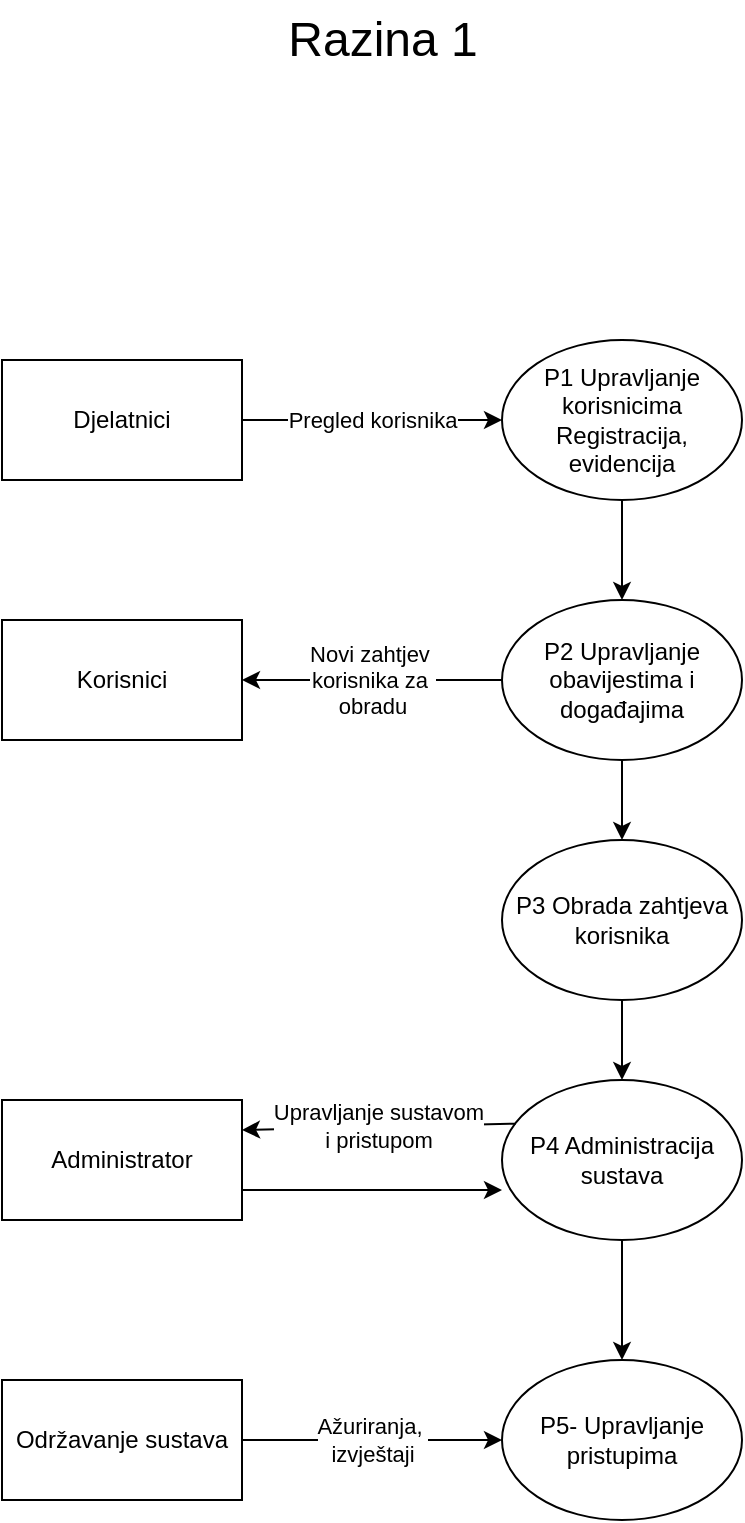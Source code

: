 <mxfile version="27.0.6">
  <diagram name="Page-1" id="gHisyUy7ZCf-vVVptvik">
    <mxGraphModel dx="1042" dy="535" grid="1" gridSize="10" guides="1" tooltips="1" connect="1" arrows="1" fold="1" page="1" pageScale="1" pageWidth="827" pageHeight="1169" math="0" shadow="0">
      <root>
        <mxCell id="0" />
        <mxCell id="1" parent="0" />
        <mxCell id="fL2wDbXfGzQ_zxDoyWhO-1" value="&lt;font style=&quot;font-size: 24px;&quot;&gt;Razina 1&lt;/font&gt;" style="text;html=1;align=center;verticalAlign=middle;resizable=0;points=[];autosize=1;strokeColor=none;fillColor=none;" vertex="1" parent="1">
          <mxGeometry x="310" y="80" width="120" height="40" as="geometry" />
        </mxCell>
        <mxCell id="fL2wDbXfGzQ_zxDoyWhO-32" value="" style="edgeStyle=orthogonalEdgeStyle;rounded=0;orthogonalLoop=1;jettySize=auto;html=1;" edge="1" parent="1" source="fL2wDbXfGzQ_zxDoyWhO-2" target="fL2wDbXfGzQ_zxDoyWhO-4">
          <mxGeometry relative="1" as="geometry" />
        </mxCell>
        <mxCell id="fL2wDbXfGzQ_zxDoyWhO-2" value="P1 Upravljanje korisnicima Registracija, evidencija" style="ellipse;whiteSpace=wrap;html=1;" vertex="1" parent="1">
          <mxGeometry x="430" y="250" width="120" height="80" as="geometry" />
        </mxCell>
        <mxCell id="fL2wDbXfGzQ_zxDoyWhO-29" value="Pregled korisnika" style="edgeStyle=orthogonalEdgeStyle;rounded=0;orthogonalLoop=1;jettySize=auto;html=1;entryX=0;entryY=0.5;entryDx=0;entryDy=0;" edge="1" parent="1" source="fL2wDbXfGzQ_zxDoyWhO-3" target="fL2wDbXfGzQ_zxDoyWhO-2">
          <mxGeometry relative="1" as="geometry">
            <mxPoint x="400" y="310" as="targetPoint" />
          </mxGeometry>
        </mxCell>
        <mxCell id="fL2wDbXfGzQ_zxDoyWhO-3" value="Djelatnici" style="rounded=0;whiteSpace=wrap;html=1;" vertex="1" parent="1">
          <mxGeometry x="180" y="260" width="120" height="60" as="geometry" />
        </mxCell>
        <mxCell id="fL2wDbXfGzQ_zxDoyWhO-31" value="Novi zahtjev&amp;nbsp;&lt;div&gt;korisnika za&amp;nbsp;&lt;/div&gt;&lt;div&gt;obradu&lt;/div&gt;" style="edgeStyle=orthogonalEdgeStyle;rounded=0;orthogonalLoop=1;jettySize=auto;html=1;entryX=1;entryY=0.5;entryDx=0;entryDy=0;" edge="1" parent="1" source="fL2wDbXfGzQ_zxDoyWhO-4" target="fL2wDbXfGzQ_zxDoyWhO-5">
          <mxGeometry relative="1" as="geometry">
            <mxPoint x="330" y="420" as="targetPoint" />
          </mxGeometry>
        </mxCell>
        <mxCell id="fL2wDbXfGzQ_zxDoyWhO-33" value="" style="edgeStyle=orthogonalEdgeStyle;rounded=0;orthogonalLoop=1;jettySize=auto;html=1;" edge="1" parent="1" source="fL2wDbXfGzQ_zxDoyWhO-4" target="fL2wDbXfGzQ_zxDoyWhO-6">
          <mxGeometry relative="1" as="geometry" />
        </mxCell>
        <mxCell id="fL2wDbXfGzQ_zxDoyWhO-4" value="P2 Upravljanje obavijestima i događajima" style="ellipse;whiteSpace=wrap;html=1;" vertex="1" parent="1">
          <mxGeometry x="430" y="380" width="120" height="80" as="geometry" />
        </mxCell>
        <mxCell id="fL2wDbXfGzQ_zxDoyWhO-5" value="Korisnici" style="rounded=0;whiteSpace=wrap;html=1;" vertex="1" parent="1">
          <mxGeometry x="180" y="390" width="120" height="60" as="geometry" />
        </mxCell>
        <mxCell id="fL2wDbXfGzQ_zxDoyWhO-34" value="" style="edgeStyle=orthogonalEdgeStyle;rounded=0;orthogonalLoop=1;jettySize=auto;html=1;" edge="1" parent="1" source="fL2wDbXfGzQ_zxDoyWhO-6" target="fL2wDbXfGzQ_zxDoyWhO-7">
          <mxGeometry relative="1" as="geometry" />
        </mxCell>
        <mxCell id="fL2wDbXfGzQ_zxDoyWhO-6" value="P3 Obrada zahtjeva korisnika" style="ellipse;whiteSpace=wrap;html=1;" vertex="1" parent="1">
          <mxGeometry x="430" y="500" width="120" height="80" as="geometry" />
        </mxCell>
        <mxCell id="fL2wDbXfGzQ_zxDoyWhO-35" value="" style="edgeStyle=orthogonalEdgeStyle;rounded=0;orthogonalLoop=1;jettySize=auto;html=1;" edge="1" parent="1" source="fL2wDbXfGzQ_zxDoyWhO-7" target="fL2wDbXfGzQ_zxDoyWhO-8">
          <mxGeometry relative="1" as="geometry" />
        </mxCell>
        <mxCell id="fL2wDbXfGzQ_zxDoyWhO-7" value="P4 Administracija sustava" style="ellipse;whiteSpace=wrap;html=1;" vertex="1" parent="1">
          <mxGeometry x="430" y="620" width="120" height="80" as="geometry" />
        </mxCell>
        <mxCell id="fL2wDbXfGzQ_zxDoyWhO-8" value="P5- Upravljanje pristupima" style="ellipse;whiteSpace=wrap;html=1;" vertex="1" parent="1">
          <mxGeometry x="430" y="760" width="120" height="80" as="geometry" />
        </mxCell>
        <mxCell id="fL2wDbXfGzQ_zxDoyWhO-9" value="Administrator" style="rounded=0;whiteSpace=wrap;html=1;" vertex="1" parent="1">
          <mxGeometry x="180" y="630" width="120" height="60" as="geometry" />
        </mxCell>
        <mxCell id="fL2wDbXfGzQ_zxDoyWhO-15" value="Ažuriranja,&amp;nbsp;&lt;div&gt;izvještaji&lt;/div&gt;" style="edgeStyle=orthogonalEdgeStyle;rounded=0;orthogonalLoop=1;jettySize=auto;html=1;entryX=0;entryY=0.5;entryDx=0;entryDy=0;" edge="1" parent="1" source="fL2wDbXfGzQ_zxDoyWhO-10" target="fL2wDbXfGzQ_zxDoyWhO-8">
          <mxGeometry relative="1" as="geometry">
            <mxPoint x="400" y="800" as="targetPoint" />
          </mxGeometry>
        </mxCell>
        <mxCell id="fL2wDbXfGzQ_zxDoyWhO-10" value="Održavanje sustava" style="rounded=0;whiteSpace=wrap;html=1;" vertex="1" parent="1">
          <mxGeometry x="180" y="770" width="120" height="60" as="geometry" />
        </mxCell>
        <mxCell id="fL2wDbXfGzQ_zxDoyWhO-26" value="Upravljanje sustavom&lt;div&gt;i pristupom&lt;/div&gt;" style="endArrow=classic;html=1;rounded=0;exitX=0.057;exitY=0.273;exitDx=0;exitDy=0;exitPerimeter=0;entryX=1;entryY=0.25;entryDx=0;entryDy=0;" edge="1" parent="1" source="fL2wDbXfGzQ_zxDoyWhO-7" target="fL2wDbXfGzQ_zxDoyWhO-9">
          <mxGeometry width="50" height="50" relative="1" as="geometry">
            <mxPoint x="350" y="710" as="sourcePoint" />
            <mxPoint x="400" y="660" as="targetPoint" />
          </mxGeometry>
        </mxCell>
        <mxCell id="fL2wDbXfGzQ_zxDoyWhO-27" value="" style="endArrow=classic;html=1;rounded=0;exitX=1;exitY=0.75;exitDx=0;exitDy=0;" edge="1" parent="1" source="fL2wDbXfGzQ_zxDoyWhO-9">
          <mxGeometry width="50" height="50" relative="1" as="geometry">
            <mxPoint x="350" y="710" as="sourcePoint" />
            <mxPoint x="430" y="675" as="targetPoint" />
          </mxGeometry>
        </mxCell>
      </root>
    </mxGraphModel>
  </diagram>
</mxfile>
